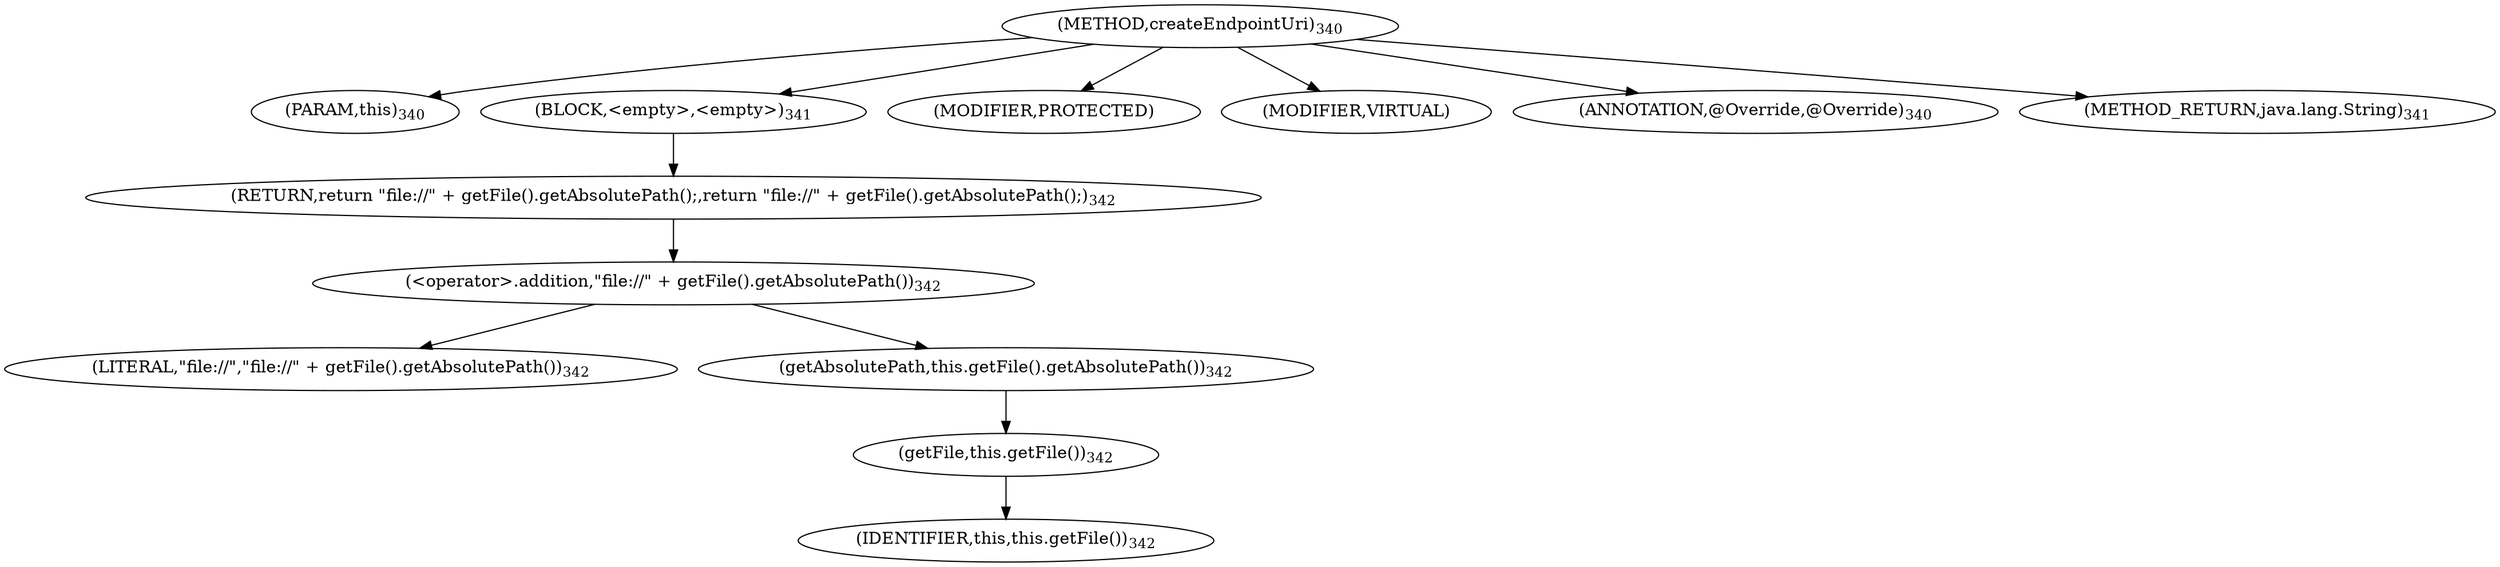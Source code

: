 digraph "createEndpointUri" {  
"936" [label = <(METHOD,createEndpointUri)<SUB>340</SUB>> ]
"74" [label = <(PARAM,this)<SUB>340</SUB>> ]
"937" [label = <(BLOCK,&lt;empty&gt;,&lt;empty&gt;)<SUB>341</SUB>> ]
"938" [label = <(RETURN,return &quot;file://&quot; + getFile().getAbsolutePath();,return &quot;file://&quot; + getFile().getAbsolutePath();)<SUB>342</SUB>> ]
"939" [label = <(&lt;operator&gt;.addition,&quot;file://&quot; + getFile().getAbsolutePath())<SUB>342</SUB>> ]
"940" [label = <(LITERAL,&quot;file://&quot;,&quot;file://&quot; + getFile().getAbsolutePath())<SUB>342</SUB>> ]
"941" [label = <(getAbsolutePath,this.getFile().getAbsolutePath())<SUB>342</SUB>> ]
"942" [label = <(getFile,this.getFile())<SUB>342</SUB>> ]
"73" [label = <(IDENTIFIER,this,this.getFile())<SUB>342</SUB>> ]
"943" [label = <(MODIFIER,PROTECTED)> ]
"944" [label = <(MODIFIER,VIRTUAL)> ]
"945" [label = <(ANNOTATION,@Override,@Override)<SUB>340</SUB>> ]
"946" [label = <(METHOD_RETURN,java.lang.String)<SUB>341</SUB>> ]
  "936" -> "74" 
  "936" -> "937" 
  "936" -> "943" 
  "936" -> "944" 
  "936" -> "945" 
  "936" -> "946" 
  "937" -> "938" 
  "938" -> "939" 
  "939" -> "940" 
  "939" -> "941" 
  "941" -> "942" 
  "942" -> "73" 
}
